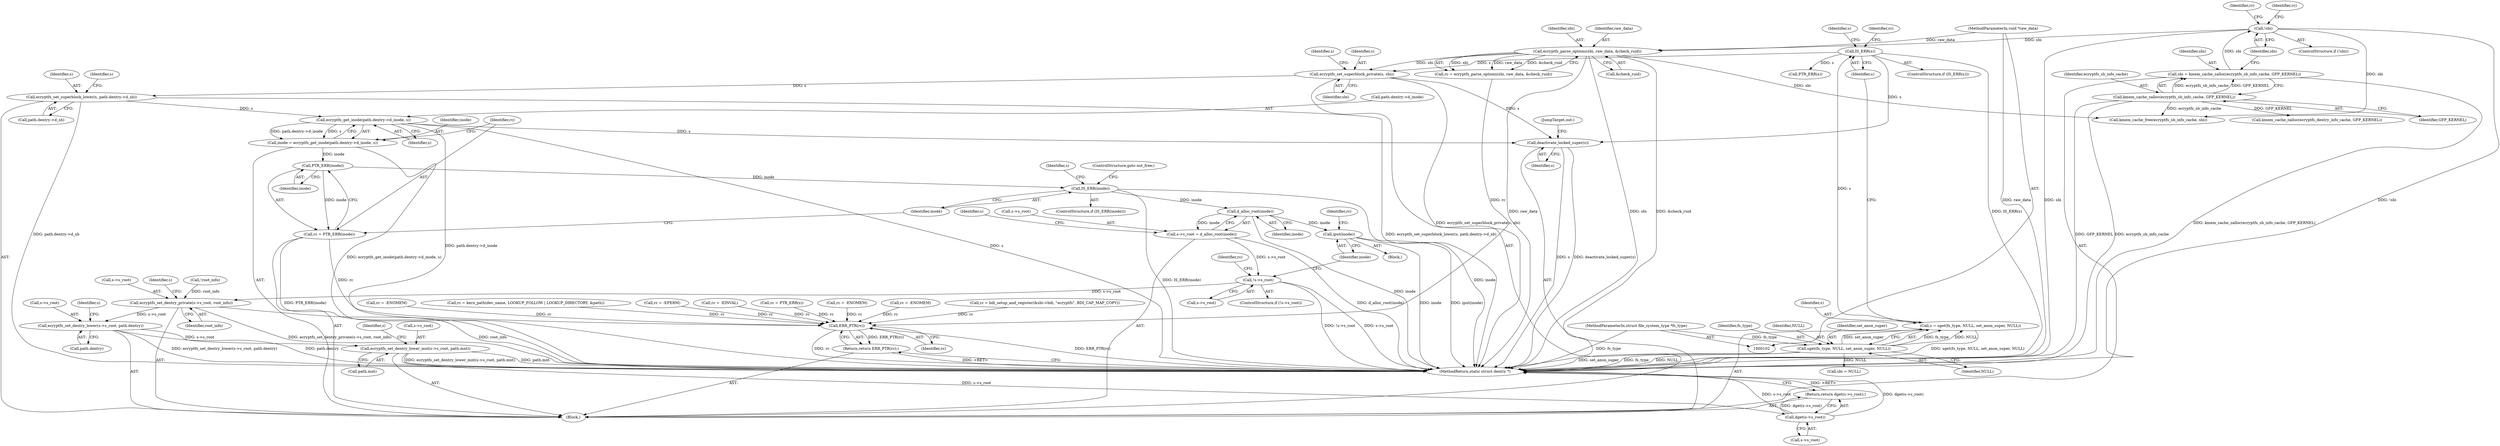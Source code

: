digraph "0_linux_764355487ea220fdc2faf128d577d7f679b91f97@API" {
"1000296" [label="(Call,ecryptfs_get_inode(path.dentry->d_inode, s))"];
"1000260" [label="(Call,ecryptfs_set_superblock_lower(s, path.dentry->d_sb))"];
"1000180" [label="(Call,ecryptfs_set_superblock_private(s, sbi))"];
"1000155" [label="(Call,IS_ERR(s))"];
"1000147" [label="(Call,s = sget(fs_type, NULL, set_anon_super, NULL))"];
"1000149" [label="(Call,sget(fs_type, NULL, set_anon_super, NULL))"];
"1000103" [label="(MethodParameterIn,struct file_system_type *fs_type)"];
"1000135" [label="(Call,ecryptfs_parse_options(sbi, raw_data, &check_ruid))"];
"1000125" [label="(Call,!sbi)"];
"1000119" [label="(Call,sbi = kmem_cache_zalloc(ecryptfs_sb_info_cache, GFP_KERNEL))"];
"1000121" [label="(Call,kmem_cache_zalloc(ecryptfs_sb_info_cache, GFP_KERNEL))"];
"1000106" [label="(MethodParameterIn,void *raw_data)"];
"1000294" [label="(Call,inode = ecryptfs_get_inode(path.dentry->d_inode, s))"];
"1000305" [label="(Call,PTR_ERR(inode))"];
"1000303" [label="(Call,rc = PTR_ERR(inode))"];
"1000392" [label="(Call,ERR_PTR(rc))"];
"1000391" [label="(Return,return ERR_PTR(rc);)"];
"1000308" [label="(Call,IS_ERR(inode))"];
"1000315" [label="(Call,d_alloc_root(inode))"];
"1000311" [label="(Call,s->s_root = d_alloc_root(inode))"];
"1000318" [label="(Call,!s->s_root)"];
"1000343" [label="(Call,ecryptfs_set_dentry_private(s->s_root, root_info))"];
"1000348" [label="(Call,ecryptfs_set_dentry_lower(s->s_root, path.dentry))"];
"1000355" [label="(Call,ecryptfs_set_dentry_lower_mnt(s->s_root, path.mnt))"];
"1000368" [label="(Call,dget(s->s_root))"];
"1000367" [label="(Return,return dget(s->s_root);)"];
"1000323" [label="(Call,iput(inode))"];
"1000377" [label="(Call,deactivate_locked_super(s))"];
"1000369" [label="(Call,s->s_root)"];
"1000325" [label="(Call,rc = -ENOMEM)"];
"1000137" [label="(Identifier,raw_data)"];
"1000148" [label="(Identifier,s)"];
"1000303" [label="(Call,rc = PTR_ERR(inode))"];
"1000317" [label="(ControlStructure,if (!s->s_root))"];
"1000133" [label="(Call,rc = ecryptfs_parse_options(sbi, raw_data, &check_ruid))"];
"1000165" [label="(Identifier,s)"];
"1000340" [label="(Call,!root_info)"];
"1000309" [label="(Identifier,inode)"];
"1000368" [label="(Call,dget(s->s_root))"];
"1000322" [label="(Block,)"];
"1000209" [label="(Call,rc = kern_path(dev_name, LOOKUP_FOLLOW | LOOKUP_DIRECTORY, &path))"];
"1000124" [label="(ControlStructure,if (!sbi))"];
"1000103" [label="(MethodParameterIn,struct file_system_type *fs_type)"];
"1000320" [label="(Identifier,s)"];
"1000147" [label="(Call,s = sget(fs_type, NULL, set_anon_super, NULL))"];
"1000343" [label="(Call,ecryptfs_set_dentry_private(s->s_root, root_info))"];
"1000185" [label="(Identifier,s)"];
"1000150" [label="(Identifier,fs_type)"];
"1000182" [label="(Identifier,sbi)"];
"1000255" [label="(Call,rc = -EPERM)"];
"1000129" [label="(Identifier,rc)"];
"1000126" [label="(Identifier,sbi)"];
"1000138" [label="(Call,&check_ruid)"];
"1000294" [label="(Call,inode = ecryptfs_get_inode(path.dentry->d_inode, s))"];
"1000394" [label="(MethodReturn,static struct dentry *)"];
"1000388" [label="(Call,kmem_cache_free(ecryptfs_sb_info_cache, sbi))"];
"1000160" [label="(Call,PTR_ERR(s))"];
"1000123" [label="(Identifier,GFP_KERNEL)"];
"1000260" [label="(Call,ecryptfs_set_superblock_lower(s, path.dentry->d_sb))"];
"1000125" [label="(Call,!sbi)"];
"1000315" [label="(Call,d_alloc_root(inode))"];
"1000262" [label="(Call,path.dentry->d_sb)"];
"1000181" [label="(Identifier,s)"];
"1000261" [label="(Identifier,s)"];
"1000296" [label="(Call,ecryptfs_get_inode(path.dentry->d_inode, s))"];
"1000191" [label="(Call,sbi = NULL)"];
"1000307" [label="(ControlStructure,if (IS_ERR(inode)))"];
"1000295" [label="(Identifier,inode)"];
"1000318" [label="(Call,!s->s_root)"];
"1000237" [label="(Call,rc = -EINVAL)"];
"1000156" [label="(Identifier,s)"];
"1000359" [label="(Call,path.mnt)"];
"1000377" [label="(Call,deactivate_locked_super(s))"];
"1000379" [label="(JumpTarget,out:)"];
"1000364" [label="(Identifier,s)"];
"1000158" [label="(Call,rc = PTR_ERR(s))"];
"1000349" [label="(Call,s->s_root)"];
"1000153" [label="(Identifier,NULL)"];
"1000155" [label="(Call,IS_ERR(s))"];
"1000149" [label="(Call,sget(fs_type, NULL, set_anon_super, NULL))"];
"1000122" [label="(Identifier,ecryptfs_sb_info_cache)"];
"1000330" [label="(Call,rc = -ENOMEM)"];
"1000154" [label="(ControlStructure,if (IS_ERR(s)))"];
"1000180" [label="(Call,ecryptfs_set_superblock_private(s, sbi))"];
"1000344" [label="(Call,s->s_root)"];
"1000134" [label="(Identifier,rc)"];
"1000347" [label="(Identifier,root_info)"];
"1000151" [label="(Identifier,NULL)"];
"1000312" [label="(Call,s->s_root)"];
"1000316" [label="(Identifier,inode)"];
"1000311" [label="(Call,s->s_root = d_alloc_root(inode))"];
"1000120" [label="(Identifier,sbi)"];
"1000391" [label="(Return,return ERR_PTR(rc);)"];
"1000297" [label="(Call,path.dentry->d_inode)"];
"1000326" [label="(Identifier,rc)"];
"1000305" [label="(Call,PTR_ERR(inode))"];
"1000159" [label="(Identifier,rc)"];
"1000152" [label="(Identifier,set_anon_super)"];
"1000302" [label="(Identifier,s)"];
"1000336" [label="(Call,kmem_cache_zalloc(ecryptfs_dentry_info_cache, GFP_KERNEL))"];
"1000121" [label="(Call,kmem_cache_zalloc(ecryptfs_sb_info_cache, GFP_KERNEL))"];
"1000119" [label="(Call,sbi = kmem_cache_zalloc(ecryptfs_sb_info_cache, GFP_KERNEL))"];
"1000352" [label="(Call,path.dentry)"];
"1000350" [label="(Identifier,s)"];
"1000323" [label="(Call,iput(inode))"];
"1000128" [label="(Call,rc = -ENOMEM)"];
"1000106" [label="(MethodParameterIn,void *raw_data)"];
"1000392" [label="(Call,ERR_PTR(rc))"];
"1000136" [label="(Identifier,sbi)"];
"1000355" [label="(Call,ecryptfs_set_dentry_lower_mnt(s->s_root, path.mnt))"];
"1000367" [label="(Return,return dget(s->s_root);)"];
"1000304" [label="(Identifier,rc)"];
"1000393" [label="(Identifier,rc)"];
"1000107" [label="(Block,)"];
"1000306" [label="(Identifier,inode)"];
"1000357" [label="(Identifier,s)"];
"1000356" [label="(Call,s->s_root)"];
"1000313" [label="(Identifier,s)"];
"1000310" [label="(ControlStructure,goto out_free;)"];
"1000331" [label="(Identifier,rc)"];
"1000135" [label="(Call,ecryptfs_parse_options(sbi, raw_data, &check_ruid))"];
"1000168" [label="(Call,rc = bdi_setup_and_register(&sbi->bdi, \"ecryptfs\", BDI_CAP_MAP_COPY))"];
"1000378" [label="(Identifier,s)"];
"1000269" [label="(Identifier,s)"];
"1000319" [label="(Call,s->s_root)"];
"1000324" [label="(Identifier,inode)"];
"1000308" [label="(Call,IS_ERR(inode))"];
"1000348" [label="(Call,ecryptfs_set_dentry_lower(s->s_root, path.dentry))"];
"1000296" -> "1000294"  [label="AST: "];
"1000296" -> "1000302"  [label="CFG: "];
"1000297" -> "1000296"  [label="AST: "];
"1000302" -> "1000296"  [label="AST: "];
"1000294" -> "1000296"  [label="CFG: "];
"1000296" -> "1000394"  [label="DDG: s"];
"1000296" -> "1000394"  [label="DDG: path.dentry->d_inode"];
"1000296" -> "1000294"  [label="DDG: path.dentry->d_inode"];
"1000296" -> "1000294"  [label="DDG: s"];
"1000260" -> "1000296"  [label="DDG: s"];
"1000296" -> "1000377"  [label="DDG: s"];
"1000260" -> "1000107"  [label="AST: "];
"1000260" -> "1000262"  [label="CFG: "];
"1000261" -> "1000260"  [label="AST: "];
"1000262" -> "1000260"  [label="AST: "];
"1000269" -> "1000260"  [label="CFG: "];
"1000260" -> "1000394"  [label="DDG: ecryptfs_set_superblock_lower(s, path.dentry->d_sb)"];
"1000260" -> "1000394"  [label="DDG: path.dentry->d_sb"];
"1000180" -> "1000260"  [label="DDG: s"];
"1000180" -> "1000107"  [label="AST: "];
"1000180" -> "1000182"  [label="CFG: "];
"1000181" -> "1000180"  [label="AST: "];
"1000182" -> "1000180"  [label="AST: "];
"1000185" -> "1000180"  [label="CFG: "];
"1000180" -> "1000394"  [label="DDG: ecryptfs_set_superblock_private(s, sbi)"];
"1000155" -> "1000180"  [label="DDG: s"];
"1000135" -> "1000180"  [label="DDG: sbi"];
"1000180" -> "1000377"  [label="DDG: s"];
"1000155" -> "1000154"  [label="AST: "];
"1000155" -> "1000156"  [label="CFG: "];
"1000156" -> "1000155"  [label="AST: "];
"1000159" -> "1000155"  [label="CFG: "];
"1000165" -> "1000155"  [label="CFG: "];
"1000155" -> "1000394"  [label="DDG: IS_ERR(s)"];
"1000147" -> "1000155"  [label="DDG: s"];
"1000155" -> "1000160"  [label="DDG: s"];
"1000155" -> "1000377"  [label="DDG: s"];
"1000147" -> "1000107"  [label="AST: "];
"1000147" -> "1000149"  [label="CFG: "];
"1000148" -> "1000147"  [label="AST: "];
"1000149" -> "1000147"  [label="AST: "];
"1000156" -> "1000147"  [label="CFG: "];
"1000147" -> "1000394"  [label="DDG: sget(fs_type, NULL, set_anon_super, NULL)"];
"1000149" -> "1000147"  [label="DDG: fs_type"];
"1000149" -> "1000147"  [label="DDG: NULL"];
"1000149" -> "1000147"  [label="DDG: set_anon_super"];
"1000149" -> "1000153"  [label="CFG: "];
"1000150" -> "1000149"  [label="AST: "];
"1000151" -> "1000149"  [label="AST: "];
"1000152" -> "1000149"  [label="AST: "];
"1000153" -> "1000149"  [label="AST: "];
"1000149" -> "1000394"  [label="DDG: NULL"];
"1000149" -> "1000394"  [label="DDG: set_anon_super"];
"1000149" -> "1000394"  [label="DDG: fs_type"];
"1000103" -> "1000149"  [label="DDG: fs_type"];
"1000149" -> "1000191"  [label="DDG: NULL"];
"1000103" -> "1000102"  [label="AST: "];
"1000103" -> "1000394"  [label="DDG: fs_type"];
"1000135" -> "1000133"  [label="AST: "];
"1000135" -> "1000138"  [label="CFG: "];
"1000136" -> "1000135"  [label="AST: "];
"1000137" -> "1000135"  [label="AST: "];
"1000138" -> "1000135"  [label="AST: "];
"1000133" -> "1000135"  [label="CFG: "];
"1000135" -> "1000394"  [label="DDG: sbi"];
"1000135" -> "1000394"  [label="DDG: &check_ruid"];
"1000135" -> "1000394"  [label="DDG: raw_data"];
"1000135" -> "1000133"  [label="DDG: sbi"];
"1000135" -> "1000133"  [label="DDG: raw_data"];
"1000135" -> "1000133"  [label="DDG: &check_ruid"];
"1000125" -> "1000135"  [label="DDG: sbi"];
"1000106" -> "1000135"  [label="DDG: raw_data"];
"1000135" -> "1000388"  [label="DDG: sbi"];
"1000125" -> "1000124"  [label="AST: "];
"1000125" -> "1000126"  [label="CFG: "];
"1000126" -> "1000125"  [label="AST: "];
"1000129" -> "1000125"  [label="CFG: "];
"1000134" -> "1000125"  [label="CFG: "];
"1000125" -> "1000394"  [label="DDG: sbi"];
"1000125" -> "1000394"  [label="DDG: !sbi"];
"1000119" -> "1000125"  [label="DDG: sbi"];
"1000125" -> "1000388"  [label="DDG: sbi"];
"1000119" -> "1000107"  [label="AST: "];
"1000119" -> "1000121"  [label="CFG: "];
"1000120" -> "1000119"  [label="AST: "];
"1000121" -> "1000119"  [label="AST: "];
"1000126" -> "1000119"  [label="CFG: "];
"1000119" -> "1000394"  [label="DDG: kmem_cache_zalloc(ecryptfs_sb_info_cache, GFP_KERNEL)"];
"1000121" -> "1000119"  [label="DDG: ecryptfs_sb_info_cache"];
"1000121" -> "1000119"  [label="DDG: GFP_KERNEL"];
"1000121" -> "1000123"  [label="CFG: "];
"1000122" -> "1000121"  [label="AST: "];
"1000123" -> "1000121"  [label="AST: "];
"1000121" -> "1000394"  [label="DDG: GFP_KERNEL"];
"1000121" -> "1000394"  [label="DDG: ecryptfs_sb_info_cache"];
"1000121" -> "1000336"  [label="DDG: GFP_KERNEL"];
"1000121" -> "1000388"  [label="DDG: ecryptfs_sb_info_cache"];
"1000106" -> "1000102"  [label="AST: "];
"1000106" -> "1000394"  [label="DDG: raw_data"];
"1000294" -> "1000107"  [label="AST: "];
"1000295" -> "1000294"  [label="AST: "];
"1000304" -> "1000294"  [label="CFG: "];
"1000294" -> "1000394"  [label="DDG: ecryptfs_get_inode(path.dentry->d_inode, s)"];
"1000294" -> "1000305"  [label="DDG: inode"];
"1000305" -> "1000303"  [label="AST: "];
"1000305" -> "1000306"  [label="CFG: "];
"1000306" -> "1000305"  [label="AST: "];
"1000303" -> "1000305"  [label="CFG: "];
"1000305" -> "1000303"  [label="DDG: inode"];
"1000305" -> "1000308"  [label="DDG: inode"];
"1000303" -> "1000107"  [label="AST: "];
"1000304" -> "1000303"  [label="AST: "];
"1000309" -> "1000303"  [label="CFG: "];
"1000303" -> "1000394"  [label="DDG: PTR_ERR(inode)"];
"1000303" -> "1000392"  [label="DDG: rc"];
"1000392" -> "1000391"  [label="AST: "];
"1000392" -> "1000393"  [label="CFG: "];
"1000393" -> "1000392"  [label="AST: "];
"1000391" -> "1000392"  [label="CFG: "];
"1000392" -> "1000394"  [label="DDG: ERR_PTR(rc)"];
"1000392" -> "1000394"  [label="DDG: rc"];
"1000392" -> "1000391"  [label="DDG: ERR_PTR(rc)"];
"1000330" -> "1000392"  [label="DDG: rc"];
"1000209" -> "1000392"  [label="DDG: rc"];
"1000237" -> "1000392"  [label="DDG: rc"];
"1000255" -> "1000392"  [label="DDG: rc"];
"1000325" -> "1000392"  [label="DDG: rc"];
"1000158" -> "1000392"  [label="DDG: rc"];
"1000168" -> "1000392"  [label="DDG: rc"];
"1000128" -> "1000392"  [label="DDG: rc"];
"1000133" -> "1000392"  [label="DDG: rc"];
"1000391" -> "1000107"  [label="AST: "];
"1000394" -> "1000391"  [label="CFG: "];
"1000391" -> "1000394"  [label="DDG: <RET>"];
"1000308" -> "1000307"  [label="AST: "];
"1000308" -> "1000309"  [label="CFG: "];
"1000309" -> "1000308"  [label="AST: "];
"1000310" -> "1000308"  [label="CFG: "];
"1000313" -> "1000308"  [label="CFG: "];
"1000308" -> "1000394"  [label="DDG: inode"];
"1000308" -> "1000394"  [label="DDG: IS_ERR(inode)"];
"1000308" -> "1000315"  [label="DDG: inode"];
"1000315" -> "1000311"  [label="AST: "];
"1000315" -> "1000316"  [label="CFG: "];
"1000316" -> "1000315"  [label="AST: "];
"1000311" -> "1000315"  [label="CFG: "];
"1000315" -> "1000394"  [label="DDG: inode"];
"1000315" -> "1000311"  [label="DDG: inode"];
"1000315" -> "1000323"  [label="DDG: inode"];
"1000311" -> "1000107"  [label="AST: "];
"1000312" -> "1000311"  [label="AST: "];
"1000320" -> "1000311"  [label="CFG: "];
"1000311" -> "1000394"  [label="DDG: d_alloc_root(inode)"];
"1000311" -> "1000318"  [label="DDG: s->s_root"];
"1000318" -> "1000317"  [label="AST: "];
"1000318" -> "1000319"  [label="CFG: "];
"1000319" -> "1000318"  [label="AST: "];
"1000324" -> "1000318"  [label="CFG: "];
"1000331" -> "1000318"  [label="CFG: "];
"1000318" -> "1000394"  [label="DDG: !s->s_root"];
"1000318" -> "1000394"  [label="DDG: s->s_root"];
"1000318" -> "1000343"  [label="DDG: s->s_root"];
"1000343" -> "1000107"  [label="AST: "];
"1000343" -> "1000347"  [label="CFG: "];
"1000344" -> "1000343"  [label="AST: "];
"1000347" -> "1000343"  [label="AST: "];
"1000350" -> "1000343"  [label="CFG: "];
"1000343" -> "1000394"  [label="DDG: ecryptfs_set_dentry_private(s->s_root, root_info)"];
"1000343" -> "1000394"  [label="DDG: root_info"];
"1000340" -> "1000343"  [label="DDG: root_info"];
"1000343" -> "1000348"  [label="DDG: s->s_root"];
"1000348" -> "1000107"  [label="AST: "];
"1000348" -> "1000352"  [label="CFG: "];
"1000349" -> "1000348"  [label="AST: "];
"1000352" -> "1000348"  [label="AST: "];
"1000357" -> "1000348"  [label="CFG: "];
"1000348" -> "1000394"  [label="DDG: ecryptfs_set_dentry_lower(s->s_root, path.dentry)"];
"1000348" -> "1000394"  [label="DDG: path.dentry"];
"1000348" -> "1000355"  [label="DDG: s->s_root"];
"1000355" -> "1000107"  [label="AST: "];
"1000355" -> "1000359"  [label="CFG: "];
"1000356" -> "1000355"  [label="AST: "];
"1000359" -> "1000355"  [label="AST: "];
"1000364" -> "1000355"  [label="CFG: "];
"1000355" -> "1000394"  [label="DDG: ecryptfs_set_dentry_lower_mnt(s->s_root, path.mnt)"];
"1000355" -> "1000394"  [label="DDG: path.mnt"];
"1000355" -> "1000368"  [label="DDG: s->s_root"];
"1000368" -> "1000367"  [label="AST: "];
"1000368" -> "1000369"  [label="CFG: "];
"1000369" -> "1000368"  [label="AST: "];
"1000367" -> "1000368"  [label="CFG: "];
"1000368" -> "1000394"  [label="DDG: s->s_root"];
"1000368" -> "1000394"  [label="DDG: dget(s->s_root)"];
"1000368" -> "1000367"  [label="DDG: dget(s->s_root)"];
"1000367" -> "1000107"  [label="AST: "];
"1000394" -> "1000367"  [label="CFG: "];
"1000367" -> "1000394"  [label="DDG: <RET>"];
"1000323" -> "1000322"  [label="AST: "];
"1000323" -> "1000324"  [label="CFG: "];
"1000324" -> "1000323"  [label="AST: "];
"1000326" -> "1000323"  [label="CFG: "];
"1000323" -> "1000394"  [label="DDG: inode"];
"1000323" -> "1000394"  [label="DDG: iput(inode)"];
"1000377" -> "1000107"  [label="AST: "];
"1000377" -> "1000378"  [label="CFG: "];
"1000378" -> "1000377"  [label="AST: "];
"1000379" -> "1000377"  [label="CFG: "];
"1000377" -> "1000394"  [label="DDG: deactivate_locked_super(s)"];
"1000377" -> "1000394"  [label="DDG: s"];
}
